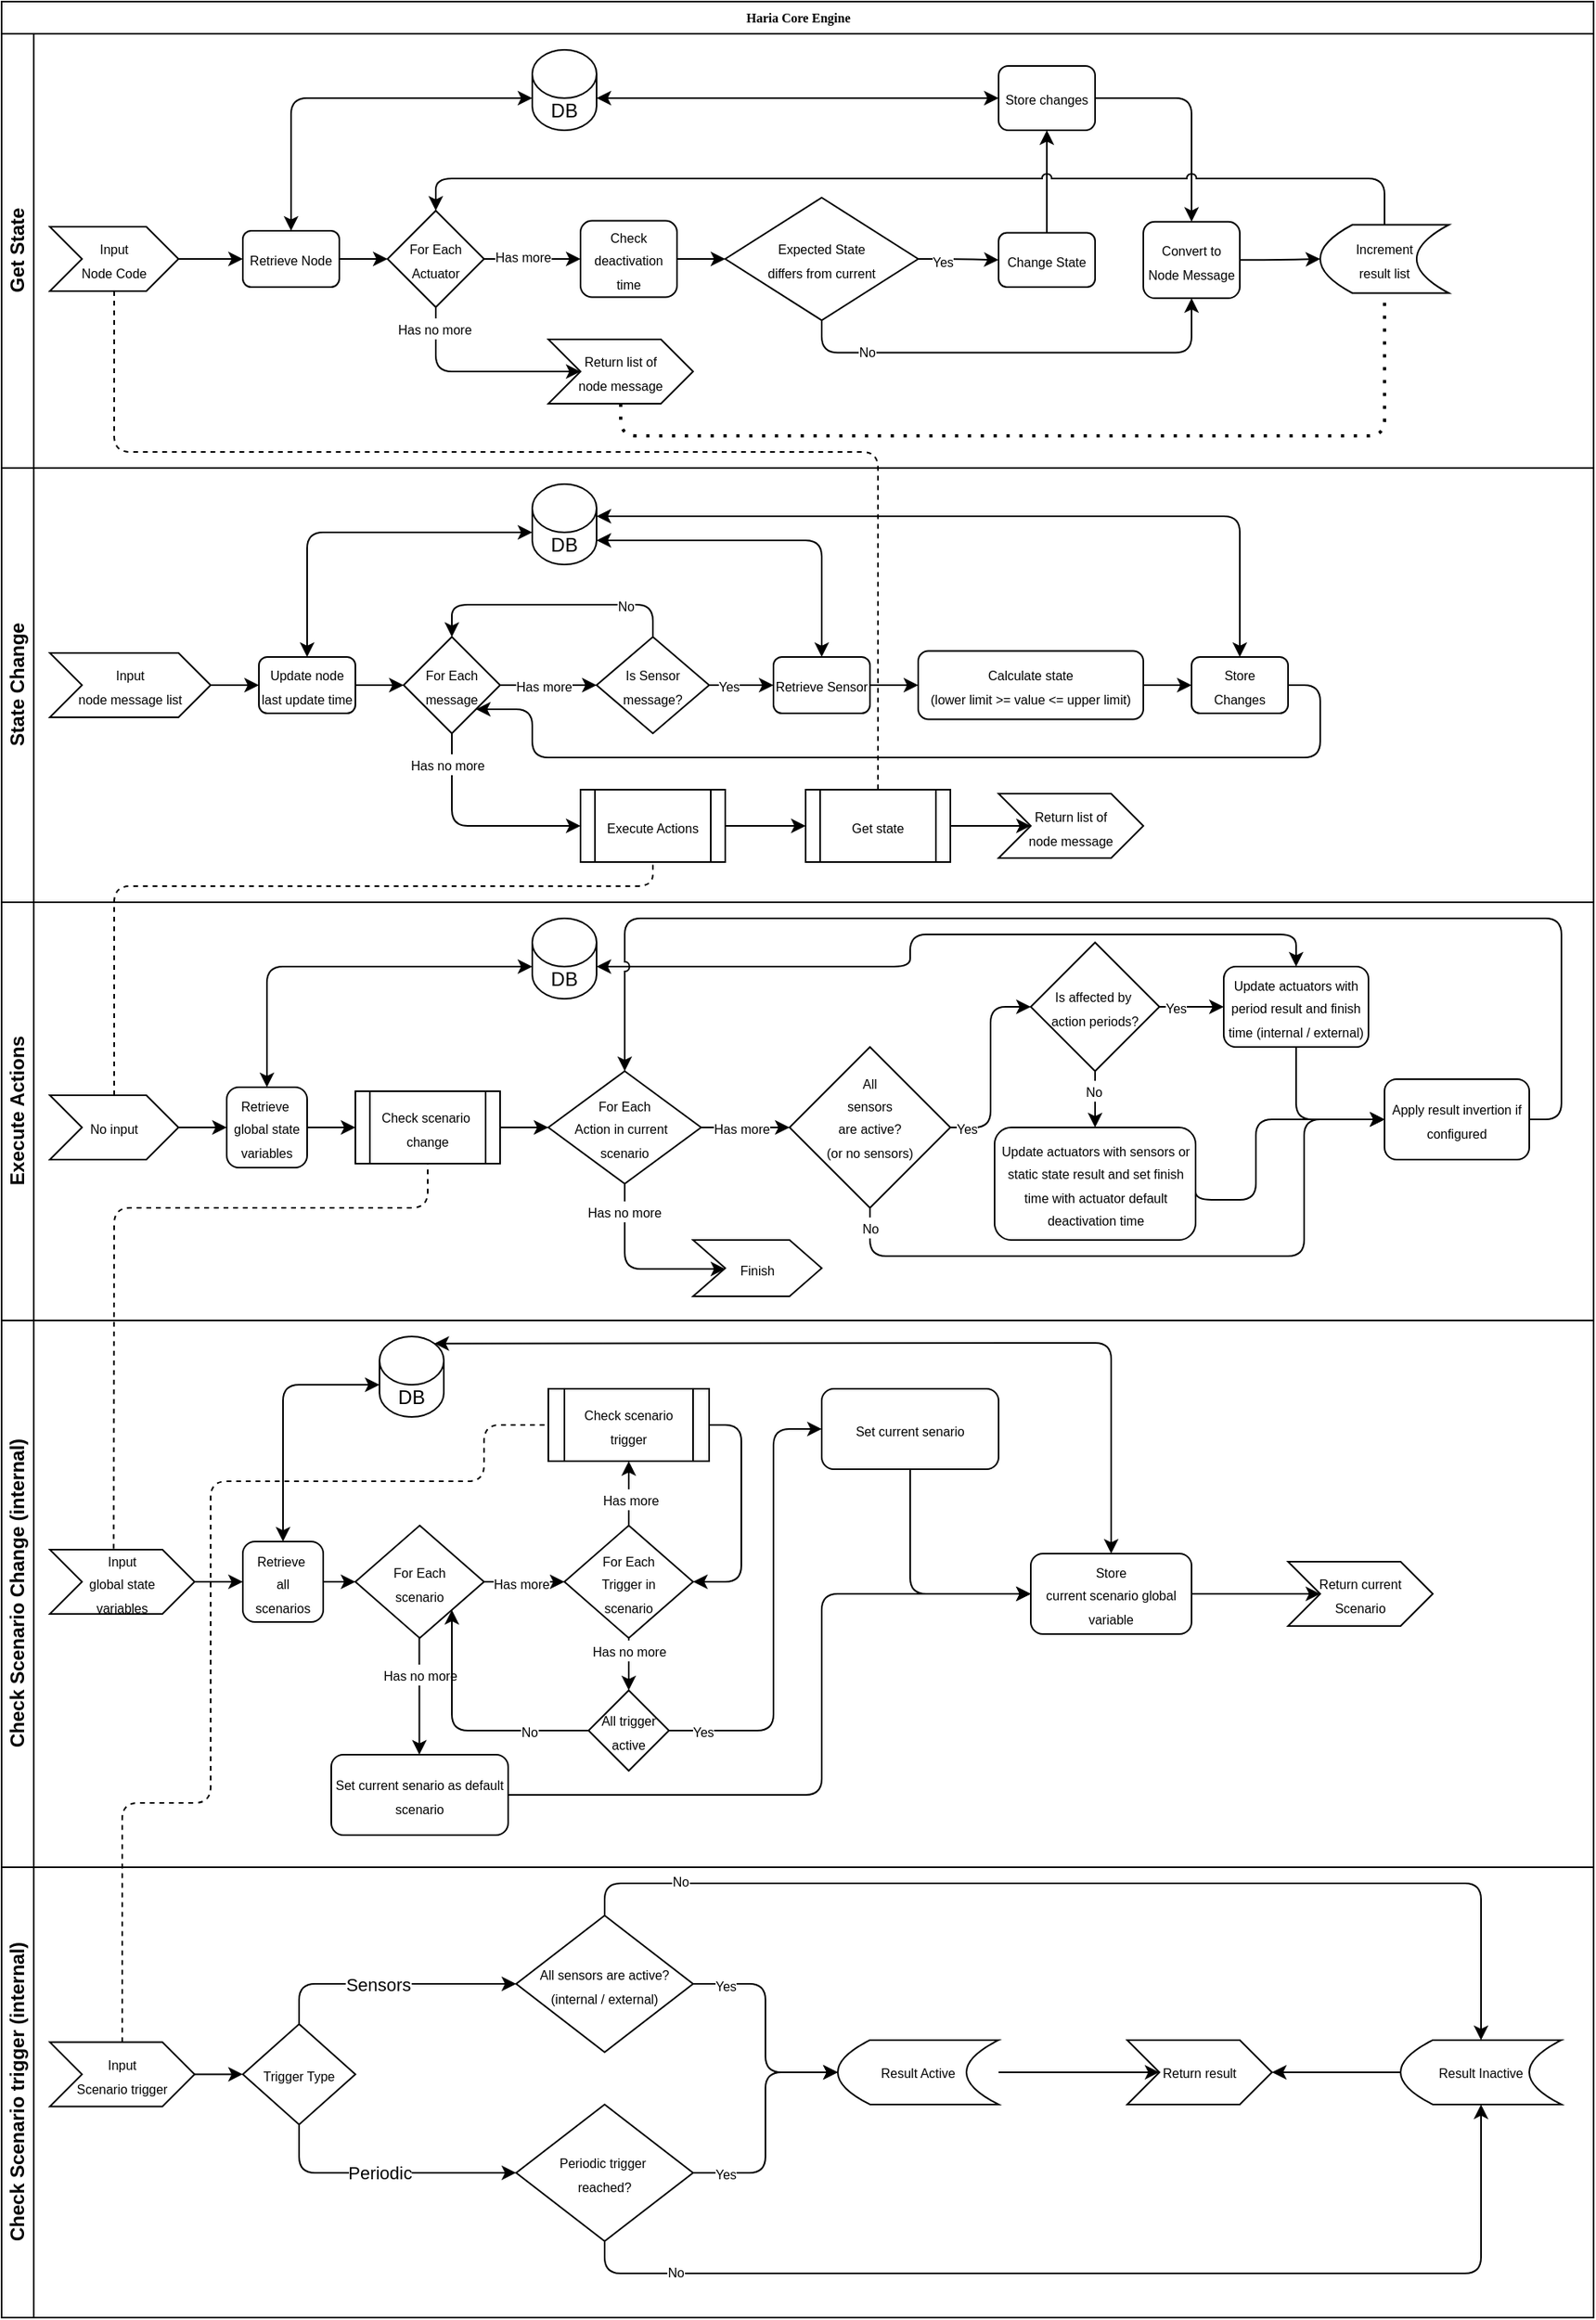 <mxfile version="14.4.3" type="device"><diagram name="Page-1" id="c7488fd3-1785-93aa-aadb-54a6760d102a"><mxGraphModel dx="865" dy="506" grid="1" gridSize="10" guides="1" tooltips="1" connect="1" arrows="1" fold="1" page="1" pageScale="1" pageWidth="1100" pageHeight="850" background="#ffffff" math="0" shadow="0"><root><mxCell id="0"/><mxCell id="1" parent="0"/><mxCell id="2b4e8129b02d487f-1" value="Haria Core Engine" style="swimlane;html=1;childLayout=stackLayout;horizontal=1;startSize=20;horizontalStack=0;rounded=0;shadow=0;labelBackgroundColor=none;strokeWidth=1;fontFamily=Verdana;fontSize=8;align=center;" parent="1" vertex="1"><mxGeometry x="270" y="50" width="990" height="1440" as="geometry"/></mxCell><mxCell id="2b4e8129b02d487f-2" value="Get State" style="swimlane;html=1;startSize=20;horizontal=0;" parent="2b4e8129b02d487f-1" vertex="1"><mxGeometry y="20" width="990" height="270" as="geometry"/></mxCell><mxCell id="6YMyMCE9HSsmPHXe93wx-9" style="edgeStyle=orthogonalEdgeStyle;rounded=1;orthogonalLoop=1;jettySize=auto;html=1;exitX=0.5;exitY=0;exitDx=0;exitDy=0;entryX=0;entryY=0;entryDx=0;entryDy=30;entryPerimeter=0;startArrow=classic;startFill=1;" parent="2b4e8129b02d487f-2" source="6YMyMCE9HSsmPHXe93wx-5" target="6YMyMCE9HSsmPHXe93wx-8" edge="1"><mxGeometry relative="1" as="geometry"><mxPoint x="360" y="30" as="targetPoint"/></mxGeometry></mxCell><mxCell id="6YMyMCE9HSsmPHXe93wx-11" style="edgeStyle=orthogonalEdgeStyle;rounded=1;orthogonalLoop=1;jettySize=auto;html=1;exitX=1;exitY=0.5;exitDx=0;exitDy=0;entryX=0;entryY=0.5;entryDx=0;entryDy=0;startArrow=none;startFill=0;strokeColor=#000000;" parent="2b4e8129b02d487f-2" source="6YMyMCE9HSsmPHXe93wx-5" target="6YMyMCE9HSsmPHXe93wx-12" edge="1"><mxGeometry relative="1" as="geometry"><mxPoint x="260" y="115" as="targetPoint"/></mxGeometry></mxCell><mxCell id="6YMyMCE9HSsmPHXe93wx-5" value="&lt;font style=&quot;font-size: 8px&quot;&gt;Retrieve Node&lt;/font&gt;" style="rounded=1;whiteSpace=wrap;html=1;" parent="2b4e8129b02d487f-2" vertex="1"><mxGeometry x="150" y="122.5" width="60" height="35" as="geometry"/></mxCell><mxCell id="6YMyMCE9HSsmPHXe93wx-8" value="DB" style="shape=cylinder3;whiteSpace=wrap;html=1;boundedLbl=1;backgroundOutline=1;size=15;" parent="2b4e8129b02d487f-2" vertex="1"><mxGeometry x="330" y="10" width="40" height="50" as="geometry"/></mxCell><mxCell id="6YMyMCE9HSsmPHXe93wx-16" style="edgeStyle=orthogonalEdgeStyle;rounded=1;orthogonalLoop=1;jettySize=auto;html=1;exitX=1;exitY=0.5;exitDx=0;exitDy=0;entryX=0;entryY=0.5;entryDx=0;entryDy=0;startArrow=none;startFill=0;strokeColor=#000000;" parent="2b4e8129b02d487f-2" source="6YMyMCE9HSsmPHXe93wx-12" target="6YMyMCE9HSsmPHXe93wx-28" edge="1"><mxGeometry relative="1" as="geometry"><mxPoint x="360" y="140" as="targetPoint"/></mxGeometry></mxCell><mxCell id="6YMyMCE9HSsmPHXe93wx-17" value="&lt;font style=&quot;font-size: 8px&quot;&gt;Has more&lt;/font&gt;" style="edgeLabel;html=1;align=center;verticalAlign=middle;resizable=0;points=[];" parent="6YMyMCE9HSsmPHXe93wx-16" vertex="1" connectable="0"><mxGeometry x="-0.211" y="2" relative="1" as="geometry"><mxPoint as="offset"/></mxGeometry></mxCell><mxCell id="6YMyMCE9HSsmPHXe93wx-66" style="edgeStyle=orthogonalEdgeStyle;rounded=1;jumpStyle=arc;orthogonalLoop=1;jettySize=auto;html=1;exitX=0.5;exitY=1;exitDx=0;exitDy=0;entryX=0;entryY=0.5;entryDx=0;entryDy=0;startArrow=none;startFill=0;strokeColor=#000000;" parent="2b4e8129b02d487f-2" source="6YMyMCE9HSsmPHXe93wx-12" target="6YMyMCE9HSsmPHXe93wx-65" edge="1"><mxGeometry relative="1" as="geometry"><Array as="points"><mxPoint x="270" y="210"/></Array></mxGeometry></mxCell><mxCell id="6YMyMCE9HSsmPHXe93wx-67" value="&lt;font style=&quot;font-size: 8px&quot;&gt;Has no more&lt;/font&gt;" style="edgeLabel;html=1;align=center;verticalAlign=middle;resizable=0;points=[];" parent="6YMyMCE9HSsmPHXe93wx-66" vertex="1" connectable="0"><mxGeometry x="-0.802" y="-1" relative="1" as="geometry"><mxPoint as="offset"/></mxGeometry></mxCell><mxCell id="6YMyMCE9HSsmPHXe93wx-12" value="&lt;font style=&quot;font-size: 8px&quot;&gt;For Each&lt;br&gt;Actuator&lt;/font&gt;" style="rhombus;whiteSpace=wrap;html=1;fillColor=#ffffff;gradientColor=none;" parent="2b4e8129b02d487f-2" vertex="1"><mxGeometry x="240" y="110" width="60" height="60" as="geometry"/></mxCell><mxCell id="6YMyMCE9HSsmPHXe93wx-14" style="edgeStyle=orthogonalEdgeStyle;rounded=1;orthogonalLoop=1;jettySize=auto;html=1;exitX=1;exitY=0.5;exitDx=0;exitDy=0;entryX=0;entryY=0.5;entryDx=0;entryDy=0;startArrow=none;startFill=0;strokeColor=#000000;" parent="2b4e8129b02d487f-2" source="6YMyMCE9HSsmPHXe93wx-13" target="6YMyMCE9HSsmPHXe93wx-5" edge="1"><mxGeometry relative="1" as="geometry"/></mxCell><mxCell id="6YMyMCE9HSsmPHXe93wx-13" value="&lt;font style=&quot;font-size: 8px&quot;&gt;Input&lt;br&gt;Node Code&lt;/font&gt;" style="shape=step;perimeter=stepPerimeter;whiteSpace=wrap;html=1;fixedSize=1;fillColor=#ffffff;gradientColor=none;" parent="2b4e8129b02d487f-2" vertex="1"><mxGeometry x="30" y="120" width="80" height="40" as="geometry"/></mxCell><mxCell id="6YMyMCE9HSsmPHXe93wx-30" style="edgeStyle=orthogonalEdgeStyle;rounded=1;orthogonalLoop=1;jettySize=auto;html=1;exitX=1;exitY=0.5;exitDx=0;exitDy=0;entryX=0;entryY=0.5;entryDx=0;entryDy=0;startArrow=none;startFill=0;strokeColor=#000000;" parent="2b4e8129b02d487f-2" source="6YMyMCE9HSsmPHXe93wx-20" target="6YMyMCE9HSsmPHXe93wx-32" edge="1"><mxGeometry relative="1" as="geometry"><mxPoint x="627.35" y="140.33" as="targetPoint"/></mxGeometry></mxCell><mxCell id="6YMyMCE9HSsmPHXe93wx-31" value="&lt;font style=&quot;font-size: 8px&quot;&gt;Yes&lt;/font&gt;" style="edgeLabel;html=1;align=center;verticalAlign=middle;resizable=0;points=[];" parent="6YMyMCE9HSsmPHXe93wx-30" vertex="1" connectable="0"><mxGeometry x="0.213" y="-1" relative="1" as="geometry"><mxPoint x="-14.7" y="-1.31" as="offset"/></mxGeometry></mxCell><mxCell id="6YMyMCE9HSsmPHXe93wx-59" style="edgeStyle=orthogonalEdgeStyle;rounded=1;orthogonalLoop=1;jettySize=auto;html=1;exitX=0.5;exitY=1;exitDx=0;exitDy=0;entryX=0.5;entryY=1;entryDx=0;entryDy=0;startArrow=none;startFill=0;strokeColor=#000000;" parent="2b4e8129b02d487f-2" source="6YMyMCE9HSsmPHXe93wx-20" target="6YMyMCE9HSsmPHXe93wx-53" edge="1"><mxGeometry relative="1" as="geometry"/></mxCell><mxCell id="6YMyMCE9HSsmPHXe93wx-60" value="&lt;font style=&quot;font-size: 8px&quot;&gt;No&lt;/font&gt;" style="edgeLabel;html=1;align=center;verticalAlign=middle;resizable=0;points=[];" parent="6YMyMCE9HSsmPHXe93wx-59" vertex="1" connectable="0"><mxGeometry x="-0.664" y="1" relative="1" as="geometry"><mxPoint as="offset"/></mxGeometry></mxCell><mxCell id="6YMyMCE9HSsmPHXe93wx-20" value="&lt;span style=&quot;font-size: 8px&quot;&gt;Expected State &lt;br&gt;differs from current&lt;/span&gt;" style="rhombus;whiteSpace=wrap;html=1;fillColor=#ffffff;gradientColor=none;" parent="2b4e8129b02d487f-2" vertex="1"><mxGeometry x="450" y="101.88" width="120" height="76.25" as="geometry"/></mxCell><mxCell id="6YMyMCE9HSsmPHXe93wx-19" style="edgeStyle=orthogonalEdgeStyle;rounded=1;orthogonalLoop=1;jettySize=auto;html=1;exitX=1;exitY=0.5;exitDx=0;exitDy=0;startArrow=none;startFill=0;strokeColor=#000000;entryX=0;entryY=0.5;entryDx=0;entryDy=0;" parent="2b4e8129b02d487f-2" source="6YMyMCE9HSsmPHXe93wx-28" target="6YMyMCE9HSsmPHXe93wx-20" edge="1"><mxGeometry relative="1" as="geometry"><mxPoint x="450" y="140.2" as="targetPoint"/><mxPoint x="410" y="140" as="sourcePoint"/></mxGeometry></mxCell><mxCell id="6YMyMCE9HSsmPHXe93wx-28" value="&lt;font style=&quot;font-size: 8px&quot;&gt;Check&lt;br&gt;deactivation time&lt;br&gt;&lt;/font&gt;" style="rounded=1;whiteSpace=wrap;html=1;fillColor=#ffffff;gradientColor=none;" parent="2b4e8129b02d487f-2" vertex="1"><mxGeometry x="360" y="116.25" width="60" height="47.5" as="geometry"/></mxCell><mxCell id="6YMyMCE9HSsmPHXe93wx-50" style="edgeStyle=orthogonalEdgeStyle;rounded=1;orthogonalLoop=1;jettySize=auto;html=1;exitX=0.5;exitY=0;exitDx=0;exitDy=0;entryX=0.5;entryY=1;entryDx=0;entryDy=0;startArrow=none;startFill=0;strokeColor=#000000;" parent="2b4e8129b02d487f-2" source="6YMyMCE9HSsmPHXe93wx-32" target="6YMyMCE9HSsmPHXe93wx-49" edge="1"><mxGeometry relative="1" as="geometry"/></mxCell><mxCell id="6YMyMCE9HSsmPHXe93wx-32" value="&lt;font style=&quot;font-size: 8px&quot;&gt;Change State&lt;br&gt;&lt;/font&gt;" style="rounded=1;whiteSpace=wrap;html=1;fillColor=#ffffff;gradientColor=none;" parent="2b4e8129b02d487f-2" vertex="1"><mxGeometry x="620" y="123.75" width="60" height="33.75" as="geometry"/></mxCell><mxCell id="6YMyMCE9HSsmPHXe93wx-51" style="edgeStyle=orthogonalEdgeStyle;rounded=1;orthogonalLoop=1;jettySize=auto;html=1;exitX=0;exitY=0.5;exitDx=0;exitDy=0;entryX=1;entryY=0;entryDx=0;entryDy=30;entryPerimeter=0;startArrow=classic;startFill=1;strokeColor=#000000;" parent="2b4e8129b02d487f-2" source="6YMyMCE9HSsmPHXe93wx-49" target="6YMyMCE9HSsmPHXe93wx-8" edge="1"><mxGeometry relative="1" as="geometry"/></mxCell><mxCell id="6YMyMCE9HSsmPHXe93wx-55" style="edgeStyle=orthogonalEdgeStyle;rounded=1;orthogonalLoop=1;jettySize=auto;html=1;exitX=1;exitY=0.5;exitDx=0;exitDy=0;entryX=0.5;entryY=0;entryDx=0;entryDy=0;startArrow=none;startFill=0;strokeColor=#000000;" parent="2b4e8129b02d487f-2" source="6YMyMCE9HSsmPHXe93wx-49" target="6YMyMCE9HSsmPHXe93wx-53" edge="1"><mxGeometry relative="1" as="geometry"/></mxCell><mxCell id="6YMyMCE9HSsmPHXe93wx-49" value="&lt;font style=&quot;font-size: 8px&quot;&gt;Store changes&lt;br&gt;&lt;/font&gt;" style="rounded=1;whiteSpace=wrap;html=1;fillColor=#ffffff;gradientColor=none;" parent="2b4e8129b02d487f-2" vertex="1"><mxGeometry x="620" y="20" width="60" height="40" as="geometry"/></mxCell><mxCell id="6YMyMCE9HSsmPHXe93wx-58" style="edgeStyle=orthogonalEdgeStyle;rounded=1;orthogonalLoop=1;jettySize=auto;html=1;exitX=1;exitY=0.5;exitDx=0;exitDy=0;entryX=0;entryY=0.5;entryDx=0;entryDy=0;startArrow=none;startFill=0;strokeColor=#000000;" parent="2b4e8129b02d487f-2" source="6YMyMCE9HSsmPHXe93wx-53" target="6YMyMCE9HSsmPHXe93wx-68" edge="1"><mxGeometry relative="1" as="geometry"><mxPoint x="810" y="140.01" as="targetPoint"/></mxGeometry></mxCell><mxCell id="6YMyMCE9HSsmPHXe93wx-53" value="&lt;font style=&quot;font-size: 8px&quot;&gt;Convert to&lt;br&gt;Node Message&lt;br&gt;&lt;/font&gt;" style="rounded=1;whiteSpace=wrap;html=1;fillColor=#ffffff;gradientColor=none;" parent="2b4e8129b02d487f-2" vertex="1"><mxGeometry x="710" y="116.88" width="60" height="47.5" as="geometry"/></mxCell><mxCell id="6YMyMCE9HSsmPHXe93wx-62" style="edgeStyle=orthogonalEdgeStyle;rounded=1;orthogonalLoop=1;jettySize=auto;html=1;exitX=0.5;exitY=0;exitDx=0;exitDy=0;entryX=0.5;entryY=0;entryDx=0;entryDy=0;startArrow=none;startFill=0;strokeColor=#000000;jumpStyle=arc;" parent="2b4e8129b02d487f-2" source="6YMyMCE9HSsmPHXe93wx-68" target="6YMyMCE9HSsmPHXe93wx-12" edge="1"><mxGeometry relative="1" as="geometry"><mxPoint x="845" y="115.01" as="sourcePoint"/><Array as="points"><mxPoint x="860" y="90"/><mxPoint x="270" y="90"/></Array></mxGeometry></mxCell><mxCell id="6YMyMCE9HSsmPHXe93wx-65" value="&lt;span style=&quot;font-size: 8px&quot;&gt;Return list of &lt;br&gt;node message&lt;/span&gt;" style="shape=step;perimeter=stepPerimeter;whiteSpace=wrap;html=1;fixedSize=1;fillColor=#ffffff;gradientColor=none;" parent="2b4e8129b02d487f-2" vertex="1"><mxGeometry x="340" y="190" width="90" height="40" as="geometry"/></mxCell><mxCell id="6YMyMCE9HSsmPHXe93wx-68" value="&lt;font style=&quot;font-size: 8px&quot;&gt;Increment&lt;br&gt;result list&lt;/font&gt;" style="shape=dataStorage;whiteSpace=wrap;html=1;fixedSize=1;fillColor=#ffffff;gradientColor=none;" parent="2b4e8129b02d487f-2" vertex="1"><mxGeometry x="820" y="118.75" width="80" height="42.5" as="geometry"/></mxCell><mxCell id="6YMyMCE9HSsmPHXe93wx-70" value="" style="endArrow=none;dashed=1;html=1;dashPattern=1 3;strokeWidth=2;entryX=0.5;entryY=1;entryDx=0;entryDy=0;exitX=0.5;exitY=1;exitDx=0;exitDy=0;" parent="2b4e8129b02d487f-2" source="6YMyMCE9HSsmPHXe93wx-65" target="6YMyMCE9HSsmPHXe93wx-68" edge="1"><mxGeometry width="50" height="50" relative="1" as="geometry"><mxPoint x="660" y="250" as="sourcePoint"/><mxPoint x="710" y="200" as="targetPoint"/><Array as="points"><mxPoint x="385" y="250"/><mxPoint x="860" y="250"/></Array></mxGeometry></mxCell><mxCell id="2b4e8129b02d487f-3" value="State Change" style="swimlane;html=1;startSize=20;horizontal=0;" parent="2b4e8129b02d487f-1" vertex="1"><mxGeometry y="290" width="990" height="270" as="geometry"/></mxCell><mxCell id="6YMyMCE9HSsmPHXe93wx-74" style="edgeStyle=orthogonalEdgeStyle;rounded=1;jumpStyle=arc;orthogonalLoop=1;jettySize=auto;html=1;exitX=1;exitY=0.5;exitDx=0;exitDy=0;startArrow=none;startFill=0;strokeColor=#000000;" parent="2b4e8129b02d487f-3" source="6YMyMCE9HSsmPHXe93wx-71" target="6YMyMCE9HSsmPHXe93wx-72" edge="1"><mxGeometry relative="1" as="geometry"/></mxCell><mxCell id="6YMyMCE9HSsmPHXe93wx-71" value="&lt;font style=&quot;font-size: 8px&quot;&gt;Input&lt;br&gt;node message list&lt;/font&gt;" style="shape=step;perimeter=stepPerimeter;whiteSpace=wrap;html=1;fixedSize=1;fillColor=#ffffff;gradientColor=none;" parent="2b4e8129b02d487f-3" vertex="1"><mxGeometry x="30" y="115" width="100" height="40" as="geometry"/></mxCell><mxCell id="6YMyMCE9HSsmPHXe93wx-75" style="edgeStyle=orthogonalEdgeStyle;rounded=1;jumpStyle=arc;orthogonalLoop=1;jettySize=auto;html=1;exitX=0.5;exitY=0;exitDx=0;exitDy=0;entryX=0;entryY=0;entryDx=0;entryDy=30;entryPerimeter=0;startArrow=classic;startFill=1;strokeColor=#000000;" parent="2b4e8129b02d487f-3" source="6YMyMCE9HSsmPHXe93wx-72" target="6YMyMCE9HSsmPHXe93wx-73" edge="1"><mxGeometry relative="1" as="geometry"/></mxCell><mxCell id="6YMyMCE9HSsmPHXe93wx-77" style="edgeStyle=orthogonalEdgeStyle;rounded=1;jumpStyle=arc;orthogonalLoop=1;jettySize=auto;html=1;exitX=1;exitY=0.5;exitDx=0;exitDy=0;entryX=0;entryY=0.5;entryDx=0;entryDy=0;startArrow=none;startFill=0;strokeColor=#000000;" parent="2b4e8129b02d487f-3" source="6YMyMCE9HSsmPHXe93wx-72" target="6YMyMCE9HSsmPHXe93wx-76" edge="1"><mxGeometry relative="1" as="geometry"/></mxCell><mxCell id="6YMyMCE9HSsmPHXe93wx-72" value="&lt;font style=&quot;font-size: 8px&quot;&gt;Update node&lt;br&gt;last update time&lt;br&gt;&lt;/font&gt;" style="rounded=1;whiteSpace=wrap;html=1;" parent="2b4e8129b02d487f-3" vertex="1"><mxGeometry x="160" y="117.5" width="60" height="35" as="geometry"/></mxCell><mxCell id="6YMyMCE9HSsmPHXe93wx-73" value="DB" style="shape=cylinder3;whiteSpace=wrap;html=1;boundedLbl=1;backgroundOutline=1;size=15;" parent="2b4e8129b02d487f-3" vertex="1"><mxGeometry x="330" y="10" width="40" height="50" as="geometry"/></mxCell><mxCell id="6YMyMCE9HSsmPHXe93wx-80" style="edgeStyle=orthogonalEdgeStyle;rounded=1;jumpStyle=arc;orthogonalLoop=1;jettySize=auto;html=1;exitX=1;exitY=0.5;exitDx=0;exitDy=0;entryX=0;entryY=0.5;entryDx=0;entryDy=0;startArrow=none;startFill=0;strokeColor=#000000;" parent="2b4e8129b02d487f-3" source="6YMyMCE9HSsmPHXe93wx-76" target="6YMyMCE9HSsmPHXe93wx-82" edge="1"><mxGeometry relative="1" as="geometry"><mxPoint x="370" y="135" as="targetPoint"/></mxGeometry></mxCell><mxCell id="6YMyMCE9HSsmPHXe93wx-81" value="&lt;font style=&quot;font-size: 8px&quot;&gt;Has more&lt;/font&gt;" style="edgeLabel;html=1;align=center;verticalAlign=middle;resizable=0;points=[];" parent="6YMyMCE9HSsmPHXe93wx-80" vertex="1" connectable="0"><mxGeometry x="-0.125" relative="1" as="geometry"><mxPoint as="offset"/></mxGeometry></mxCell><mxCell id="6YMyMCE9HSsmPHXe93wx-342" style="edgeStyle=orthogonalEdgeStyle;rounded=1;jumpStyle=arc;orthogonalLoop=1;jettySize=auto;html=1;exitX=0.5;exitY=1;exitDx=0;exitDy=0;entryX=0;entryY=0.5;entryDx=0;entryDy=0;startArrow=none;startFill=0;strokeColor=#000000;" parent="2b4e8129b02d487f-3" source="6YMyMCE9HSsmPHXe93wx-76" target="6YMyMCE9HSsmPHXe93wx-341" edge="1"><mxGeometry relative="1" as="geometry"/></mxCell><mxCell id="6YMyMCE9HSsmPHXe93wx-343" value="&lt;font style=&quot;font-size: 8px&quot;&gt;Has no more&lt;/font&gt;" style="edgeLabel;html=1;align=center;verticalAlign=middle;resizable=0;points=[];" parent="6YMyMCE9HSsmPHXe93wx-342" vertex="1" connectable="0"><mxGeometry x="-0.723" y="-3" relative="1" as="geometry"><mxPoint as="offset"/></mxGeometry></mxCell><mxCell id="6YMyMCE9HSsmPHXe93wx-76" value="&lt;font style=&quot;font-size: 8px&quot;&gt;For Each&lt;br&gt;message&lt;/font&gt;" style="rhombus;whiteSpace=wrap;html=1;fillColor=#ffffff;gradientColor=none;" parent="2b4e8129b02d487f-3" vertex="1"><mxGeometry x="250" y="105" width="60" height="60" as="geometry"/></mxCell><mxCell id="6YMyMCE9HSsmPHXe93wx-83" style="edgeStyle=orthogonalEdgeStyle;rounded=1;jumpStyle=arc;orthogonalLoop=1;jettySize=auto;html=1;exitX=0.5;exitY=0;exitDx=0;exitDy=0;entryX=0.5;entryY=0;entryDx=0;entryDy=0;startArrow=none;startFill=0;strokeColor=#000000;" parent="2b4e8129b02d487f-3" source="6YMyMCE9HSsmPHXe93wx-82" target="6YMyMCE9HSsmPHXe93wx-76" edge="1"><mxGeometry relative="1" as="geometry"/></mxCell><mxCell id="6YMyMCE9HSsmPHXe93wx-84" value="&lt;font style=&quot;font-size: 8px&quot;&gt;No&lt;/font&gt;" style="edgeLabel;html=1;align=center;verticalAlign=middle;resizable=0;points=[];" parent="6YMyMCE9HSsmPHXe93wx-83" vertex="1" connectable="0"><mxGeometry x="-0.549" relative="1" as="geometry"><mxPoint as="offset"/></mxGeometry></mxCell><mxCell id="6YMyMCE9HSsmPHXe93wx-82" value="&lt;span style=&quot;font-size: 8px&quot;&gt;Is Sensor message?&lt;/span&gt;" style="rhombus;whiteSpace=wrap;html=1;fillColor=#ffffff;gradientColor=none;" parent="2b4e8129b02d487f-3" vertex="1"><mxGeometry x="370" y="105" width="70" height="60" as="geometry"/></mxCell><mxCell id="6YMyMCE9HSsmPHXe93wx-88" style="edgeStyle=orthogonalEdgeStyle;rounded=1;jumpStyle=arc;orthogonalLoop=1;jettySize=auto;html=1;exitX=0.5;exitY=0;exitDx=0;exitDy=0;entryX=1;entryY=1;entryDx=0;entryDy=-15;entryPerimeter=0;startArrow=classic;startFill=1;strokeColor=#000000;" parent="2b4e8129b02d487f-3" source="6YMyMCE9HSsmPHXe93wx-87" target="6YMyMCE9HSsmPHXe93wx-73" edge="1"><mxGeometry relative="1" as="geometry"/></mxCell><mxCell id="6YMyMCE9HSsmPHXe93wx-90" style="edgeStyle=orthogonalEdgeStyle;rounded=1;jumpStyle=arc;orthogonalLoop=1;jettySize=auto;html=1;exitX=1;exitY=0.5;exitDx=0;exitDy=0;entryX=0;entryY=0.5;entryDx=0;entryDy=0;startArrow=none;startFill=0;strokeColor=#000000;" parent="2b4e8129b02d487f-3" source="6YMyMCE9HSsmPHXe93wx-87" target="6YMyMCE9HSsmPHXe93wx-89" edge="1"><mxGeometry relative="1" as="geometry"/></mxCell><mxCell id="6YMyMCE9HSsmPHXe93wx-87" value="&lt;font style=&quot;font-size: 8px&quot;&gt;Retrieve Sensor&lt;br&gt;&lt;/font&gt;" style="rounded=1;whiteSpace=wrap;html=1;" parent="2b4e8129b02d487f-3" vertex="1"><mxGeometry x="480" y="117.5" width="60" height="35" as="geometry"/></mxCell><mxCell id="6YMyMCE9HSsmPHXe93wx-85" style="edgeStyle=orthogonalEdgeStyle;rounded=1;jumpStyle=arc;orthogonalLoop=1;jettySize=auto;html=1;exitX=1;exitY=0.5;exitDx=0;exitDy=0;startArrow=none;startFill=0;strokeColor=#000000;entryX=0;entryY=0.5;entryDx=0;entryDy=0;" parent="2b4e8129b02d487f-3" source="6YMyMCE9HSsmPHXe93wx-82" target="6YMyMCE9HSsmPHXe93wx-87" edge="1"><mxGeometry relative="1" as="geometry"><mxPoint x="500" y="135.19" as="targetPoint"/></mxGeometry></mxCell><mxCell id="6YMyMCE9HSsmPHXe93wx-86" value="&lt;font style=&quot;font-size: 8px&quot;&gt;Yes&lt;/font&gt;" style="edgeLabel;html=1;align=center;verticalAlign=middle;resizable=0;points=[];" parent="6YMyMCE9HSsmPHXe93wx-85" vertex="1" connectable="0"><mxGeometry x="-0.655" relative="1" as="geometry"><mxPoint x="4.53" as="offset"/></mxGeometry></mxCell><mxCell id="6YMyMCE9HSsmPHXe93wx-111" style="edgeStyle=orthogonalEdgeStyle;rounded=1;jumpStyle=arc;orthogonalLoop=1;jettySize=auto;html=1;exitX=1;exitY=0.5;exitDx=0;exitDy=0;entryX=0;entryY=0.5;entryDx=0;entryDy=0;startArrow=none;startFill=0;strokeColor=#000000;" parent="2b4e8129b02d487f-3" source="6YMyMCE9HSsmPHXe93wx-89" target="6YMyMCE9HSsmPHXe93wx-110" edge="1"><mxGeometry relative="1" as="geometry"/></mxCell><mxCell id="6YMyMCE9HSsmPHXe93wx-89" value="&lt;font style=&quot;font-size: 8px&quot;&gt;Calculate state&lt;br&gt;(lower limit &amp;gt;= value &amp;lt;= upper limit)&lt;br&gt;&lt;/font&gt;" style="rounded=1;whiteSpace=wrap;html=1;" parent="2b4e8129b02d487f-3" vertex="1"><mxGeometry x="570" y="113.75" width="140" height="42.5" as="geometry"/></mxCell><mxCell id="6YMyMCE9HSsmPHXe93wx-112" style="edgeStyle=orthogonalEdgeStyle;rounded=1;jumpStyle=arc;orthogonalLoop=1;jettySize=auto;html=1;exitX=0.5;exitY=0;exitDx=0;exitDy=0;entryX=1;entryY=0;entryDx=0;entryDy=20;entryPerimeter=0;startArrow=classic;startFill=1;strokeColor=#000000;" parent="2b4e8129b02d487f-3" source="6YMyMCE9HSsmPHXe93wx-110" target="6YMyMCE9HSsmPHXe93wx-73" edge="1"><mxGeometry relative="1" as="geometry"/></mxCell><mxCell id="6YMyMCE9HSsmPHXe93wx-110" value="&lt;font style=&quot;font-size: 8px&quot;&gt;Store&lt;br&gt;Changes&lt;br&gt;&lt;/font&gt;" style="rounded=1;whiteSpace=wrap;html=1;" parent="2b4e8129b02d487f-3" vertex="1"><mxGeometry x="740" y="117.5" width="60" height="35" as="geometry"/></mxCell><mxCell id="6YMyMCE9HSsmPHXe93wx-114" style="edgeStyle=orthogonalEdgeStyle;rounded=1;jumpStyle=arc;orthogonalLoop=1;jettySize=auto;html=1;exitX=1;exitY=0.5;exitDx=0;exitDy=0;startArrow=none;startFill=0;strokeColor=#000000;entryX=1;entryY=1;entryDx=0;entryDy=0;" parent="2b4e8129b02d487f-3" source="6YMyMCE9HSsmPHXe93wx-110" target="6YMyMCE9HSsmPHXe93wx-76" edge="1"><mxGeometry relative="1" as="geometry"><mxPoint x="280" y="100" as="targetPoint"/><Array as="points"><mxPoint x="820" y="135"/><mxPoint x="820" y="180"/><mxPoint x="330" y="180"/><mxPoint x="330" y="150"/></Array></mxGeometry></mxCell><mxCell id="6YMyMCE9HSsmPHXe93wx-346" style="edgeStyle=orthogonalEdgeStyle;rounded=1;jumpStyle=arc;orthogonalLoop=1;jettySize=auto;html=1;exitX=1;exitY=0.5;exitDx=0;exitDy=0;entryX=0;entryY=0.5;entryDx=0;entryDy=0;startArrow=none;startFill=0;strokeColor=#000000;" parent="2b4e8129b02d487f-3" source="6YMyMCE9HSsmPHXe93wx-341" target="6YMyMCE9HSsmPHXe93wx-347" edge="1"><mxGeometry relative="1" as="geometry"/></mxCell><mxCell id="6YMyMCE9HSsmPHXe93wx-341" value="&lt;span style=&quot;font-size: 8px&quot;&gt;Execute Actions&lt;/span&gt;" style="shape=process;whiteSpace=wrap;html=1;backgroundOutline=1;fillColor=#ffffff;gradientColor=none;" parent="2b4e8129b02d487f-3" vertex="1"><mxGeometry x="360" y="200" width="90" height="45" as="geometry"/></mxCell><mxCell id="6YMyMCE9HSsmPHXe93wx-345" value="&lt;span style=&quot;font-size: 8px&quot;&gt;Return list of &lt;br&gt;node message&lt;/span&gt;" style="shape=step;perimeter=stepPerimeter;whiteSpace=wrap;html=1;fixedSize=1;fillColor=#ffffff;gradientColor=none;" parent="2b4e8129b02d487f-3" vertex="1"><mxGeometry x="620" y="202.5" width="90" height="40" as="geometry"/></mxCell><mxCell id="6YMyMCE9HSsmPHXe93wx-348" style="edgeStyle=orthogonalEdgeStyle;rounded=1;jumpStyle=arc;orthogonalLoop=1;jettySize=auto;html=1;exitX=1;exitY=0.5;exitDx=0;exitDy=0;entryX=0;entryY=0.5;entryDx=0;entryDy=0;startArrow=none;startFill=0;strokeColor=#000000;" parent="2b4e8129b02d487f-3" source="6YMyMCE9HSsmPHXe93wx-347" target="6YMyMCE9HSsmPHXe93wx-345" edge="1"><mxGeometry relative="1" as="geometry"/></mxCell><mxCell id="6YMyMCE9HSsmPHXe93wx-347" value="&lt;span style=&quot;font-size: 8px&quot;&gt;Get state&lt;/span&gt;" style="shape=process;whiteSpace=wrap;html=1;backgroundOutline=1;fillColor=#ffffff;gradientColor=none;" parent="2b4e8129b02d487f-3" vertex="1"><mxGeometry x="500" y="200" width="90" height="45" as="geometry"/></mxCell><mxCell id="6YMyMCE9HSsmPHXe93wx-214" value="" style="endArrow=none;dashed=1;html=1;strokeColor=#000000;entryX=0.5;entryY=1;entryDx=0;entryDy=0;exitX=0.441;exitY=-0.016;exitDx=0;exitDy=0;exitPerimeter=0;" parent="2b4e8129b02d487f-1" source="6YMyMCE9HSsmPHXe93wx-215" target="6YMyMCE9HSsmPHXe93wx-127" edge="1"><mxGeometry width="50" height="50" relative="1" as="geometry"><mxPoint x="350" y="920" as="sourcePoint"/><mxPoint x="400" y="870" as="targetPoint"/><Array as="points"><mxPoint x="70" y="750"/><mxPoint x="265" y="750"/></Array></mxGeometry></mxCell><mxCell id="2b4e8129b02d487f-4" value="Execute Actions" style="swimlane;html=1;startSize=20;horizontal=0;" parent="2b4e8129b02d487f-1" vertex="1"><mxGeometry y="560" width="990" height="260" as="geometry"/></mxCell><mxCell id="6YMyMCE9HSsmPHXe93wx-122" style="edgeStyle=orthogonalEdgeStyle;rounded=1;jumpStyle=arc;orthogonalLoop=1;jettySize=auto;html=1;exitX=1;exitY=0.5;exitDx=0;exitDy=0;entryX=0;entryY=0.5;entryDx=0;entryDy=0;startArrow=none;startFill=0;strokeColor=#000000;" parent="2b4e8129b02d487f-4" source="6YMyMCE9HSsmPHXe93wx-117" target="6YMyMCE9HSsmPHXe93wx-120" edge="1"><mxGeometry relative="1" as="geometry"/></mxCell><mxCell id="6YMyMCE9HSsmPHXe93wx-117" value="&lt;span style=&quot;font-size: 8px&quot;&gt;No input&lt;/span&gt;" style="shape=step;perimeter=stepPerimeter;whiteSpace=wrap;html=1;fixedSize=1;fillColor=#ffffff;gradientColor=none;" parent="2b4e8129b02d487f-4" vertex="1"><mxGeometry x="30" y="120" width="80" height="40" as="geometry"/></mxCell><mxCell id="6YMyMCE9HSsmPHXe93wx-118" value="DB" style="shape=cylinder3;whiteSpace=wrap;html=1;boundedLbl=1;backgroundOutline=1;size=15;" parent="2b4e8129b02d487f-4" vertex="1"><mxGeometry x="330" y="10" width="40" height="50" as="geometry"/></mxCell><mxCell id="6YMyMCE9HSsmPHXe93wx-121" style="edgeStyle=orthogonalEdgeStyle;rounded=1;jumpStyle=arc;orthogonalLoop=1;jettySize=auto;html=1;exitX=0.5;exitY=0;exitDx=0;exitDy=0;entryX=0;entryY=0;entryDx=0;entryDy=30;entryPerimeter=0;startArrow=classic;startFill=1;strokeColor=#000000;" parent="2b4e8129b02d487f-4" source="6YMyMCE9HSsmPHXe93wx-120" target="6YMyMCE9HSsmPHXe93wx-118" edge="1"><mxGeometry relative="1" as="geometry"/></mxCell><mxCell id="6YMyMCE9HSsmPHXe93wx-124" style="edgeStyle=orthogonalEdgeStyle;rounded=1;jumpStyle=arc;orthogonalLoop=1;jettySize=auto;html=1;exitX=1;exitY=0.5;exitDx=0;exitDy=0;startArrow=none;startFill=0;strokeColor=#000000;" parent="2b4e8129b02d487f-4" source="6YMyMCE9HSsmPHXe93wx-120" target="6YMyMCE9HSsmPHXe93wx-127" edge="1"><mxGeometry relative="1" as="geometry"><mxPoint x="240" y="140" as="targetPoint"/></mxGeometry></mxCell><mxCell id="6YMyMCE9HSsmPHXe93wx-120" value="&lt;font style=&quot;font-size: 8px&quot;&gt;Retrieve&amp;nbsp;&lt;br&gt;global state variables&lt;br&gt;&lt;/font&gt;" style="rounded=1;whiteSpace=wrap;html=1;" parent="2b4e8129b02d487f-4" vertex="1"><mxGeometry x="140" y="115" width="50" height="50" as="geometry"/></mxCell><mxCell id="6YMyMCE9HSsmPHXe93wx-129" style="edgeStyle=orthogonalEdgeStyle;rounded=1;jumpStyle=arc;orthogonalLoop=1;jettySize=auto;html=1;exitX=1;exitY=0.5;exitDx=0;exitDy=0;startArrow=none;startFill=0;strokeColor=#000000;" parent="2b4e8129b02d487f-4" source="6YMyMCE9HSsmPHXe93wx-127" target="6YMyMCE9HSsmPHXe93wx-130" edge="1"><mxGeometry relative="1" as="geometry"><mxPoint x="330" y="140" as="targetPoint"/></mxGeometry></mxCell><mxCell id="6YMyMCE9HSsmPHXe93wx-127" value="&lt;span style=&quot;font-size: 8px&quot;&gt;Check scenario&amp;nbsp;&lt;/span&gt;&lt;br style=&quot;font-size: 8px&quot;&gt;&lt;span style=&quot;font-size: 8px&quot;&gt;change&lt;/span&gt;" style="shape=process;whiteSpace=wrap;html=1;backgroundOutline=1;fillColor=#ffffff;gradientColor=none;" parent="2b4e8129b02d487f-4" vertex="1"><mxGeometry x="220" y="117.5" width="90" height="45" as="geometry"/></mxCell><mxCell id="6YMyMCE9HSsmPHXe93wx-339" style="edgeStyle=orthogonalEdgeStyle;rounded=1;jumpStyle=arc;orthogonalLoop=1;jettySize=auto;html=1;exitX=0.5;exitY=1;exitDx=0;exitDy=0;entryX=0;entryY=0.5;entryDx=0;entryDy=0;startArrow=none;startFill=0;strokeColor=#000000;" parent="2b4e8129b02d487f-4" source="6YMyMCE9HSsmPHXe93wx-130" target="6YMyMCE9HSsmPHXe93wx-316" edge="1"><mxGeometry relative="1" as="geometry"><Array as="points"><mxPoint x="388" y="228"/><mxPoint x="450" y="228"/></Array></mxGeometry></mxCell><mxCell id="6YMyMCE9HSsmPHXe93wx-340" value="&lt;font style=&quot;font-size: 8px&quot;&gt;Has no more&lt;/font&gt;" style="edgeLabel;html=1;align=center;verticalAlign=middle;resizable=0;points=[];" parent="6YMyMCE9HSsmPHXe93wx-339" vertex="1" connectable="0"><mxGeometry x="-0.708" y="-1" relative="1" as="geometry"><mxPoint as="offset"/></mxGeometry></mxCell><mxCell id="6YMyMCE9HSsmPHXe93wx-130" value="&lt;font style=&quot;font-size: 8px&quot;&gt;For Each&lt;br&gt;Action in current&amp;nbsp;&amp;nbsp;&lt;br&gt;scenario&lt;br&gt;&lt;/font&gt;" style="rhombus;whiteSpace=wrap;html=1;fillColor=#ffffff;gradientColor=none;" parent="2b4e8129b02d487f-4" vertex="1"><mxGeometry x="340" y="105" width="95" height="70" as="geometry"/></mxCell><mxCell id="6YMyMCE9HSsmPHXe93wx-322" style="edgeStyle=orthogonalEdgeStyle;rounded=1;jumpStyle=arc;orthogonalLoop=1;jettySize=auto;html=1;exitX=1;exitY=0.5;exitDx=0;exitDy=0;entryX=0;entryY=0.5;entryDx=0;entryDy=0;startArrow=none;startFill=0;strokeColor=#000000;" parent="2b4e8129b02d487f-4" source="6YMyMCE9HSsmPHXe93wx-312" target="6YMyMCE9HSsmPHXe93wx-321" edge="1"><mxGeometry relative="1" as="geometry"><Array as="points"><mxPoint x="730" y="65"/><mxPoint x="730" y="65"/></Array></mxGeometry></mxCell><mxCell id="6YMyMCE9HSsmPHXe93wx-323" value="&lt;font style=&quot;font-size: 8px&quot;&gt;Yes&lt;/font&gt;" style="edgeLabel;html=1;align=center;verticalAlign=middle;resizable=0;points=[];" parent="6YMyMCE9HSsmPHXe93wx-322" vertex="1" connectable="0"><mxGeometry x="-0.639" relative="1" as="geometry"><mxPoint x="2.78" as="offset"/></mxGeometry></mxCell><mxCell id="6YMyMCE9HSsmPHXe93wx-327" style="edgeStyle=orthogonalEdgeStyle;rounded=1;jumpStyle=arc;orthogonalLoop=1;jettySize=auto;html=1;exitX=0.5;exitY=1;exitDx=0;exitDy=0;entryX=0.5;entryY=0;entryDx=0;entryDy=0;startArrow=none;startFill=0;strokeColor=#000000;" parent="2b4e8129b02d487f-4" source="6YMyMCE9HSsmPHXe93wx-312" target="6YMyMCE9HSsmPHXe93wx-326" edge="1"><mxGeometry relative="1" as="geometry"/></mxCell><mxCell id="6YMyMCE9HSsmPHXe93wx-329" value="&lt;font style=&quot;font-size: 8px&quot;&gt;No&lt;/font&gt;" style="edgeLabel;html=1;align=center;verticalAlign=middle;resizable=0;points=[];" parent="6YMyMCE9HSsmPHXe93wx-327" vertex="1" connectable="0"><mxGeometry x="-0.319" y="-1" relative="1" as="geometry"><mxPoint as="offset"/></mxGeometry></mxCell><mxCell id="6YMyMCE9HSsmPHXe93wx-312" value="&lt;font style=&quot;font-size: 8px&quot;&gt;Is affected by&amp;nbsp;&lt;br&gt;action periods?&lt;br&gt;&lt;/font&gt;" style="rhombus;whiteSpace=wrap;html=1;fillColor=#ffffff;gradientColor=none;" parent="2b4e8129b02d487f-4" vertex="1"><mxGeometry x="640" y="25" width="80" height="80" as="geometry"/></mxCell><mxCell id="6YMyMCE9HSsmPHXe93wx-310" style="edgeStyle=orthogonalEdgeStyle;rounded=1;jumpStyle=arc;orthogonalLoop=1;jettySize=auto;html=1;exitX=1;exitY=0.5;exitDx=0;exitDy=0;startArrow=none;startFill=0;strokeColor=#000000;entryX=0;entryY=0.5;entryDx=0;entryDy=0;" parent="2b4e8129b02d487f-4" source="6YMyMCE9HSsmPHXe93wx-130" target="6YMyMCE9HSsmPHXe93wx-313" edge="1"><mxGeometry relative="1" as="geometry"><mxPoint x="490" y="140" as="targetPoint"/></mxGeometry></mxCell><mxCell id="6YMyMCE9HSsmPHXe93wx-311" value="&lt;font style=&quot;font-size: 8px&quot;&gt;Has more&lt;/font&gt;" style="edgeLabel;html=1;align=center;verticalAlign=middle;resizable=0;points=[];" parent="6YMyMCE9HSsmPHXe93wx-310" vertex="1" connectable="0"><mxGeometry x="-0.441" relative="1" as="geometry"><mxPoint x="9.65" as="offset"/></mxGeometry></mxCell><mxCell id="6YMyMCE9HSsmPHXe93wx-314" style="edgeStyle=orthogonalEdgeStyle;rounded=1;jumpStyle=arc;orthogonalLoop=1;jettySize=auto;html=1;exitX=1;exitY=0.5;exitDx=0;exitDy=0;entryX=0;entryY=0.5;entryDx=0;entryDy=0;startArrow=none;startFill=0;strokeColor=#000000;" parent="2b4e8129b02d487f-4" source="6YMyMCE9HSsmPHXe93wx-313" target="6YMyMCE9HSsmPHXe93wx-312" edge="1"><mxGeometry relative="1" as="geometry"/></mxCell><mxCell id="6YMyMCE9HSsmPHXe93wx-315" value="&lt;font style=&quot;font-size: 8px&quot;&gt;Yes&lt;/font&gt;" style="edgeLabel;html=1;align=center;verticalAlign=middle;resizable=0;points=[];" parent="6YMyMCE9HSsmPHXe93wx-314" vertex="1" connectable="0"><mxGeometry x="-0.705" y="1" relative="1" as="geometry"><mxPoint x="-8.29" y="1" as="offset"/></mxGeometry></mxCell><mxCell id="6YMyMCE9HSsmPHXe93wx-334" style="edgeStyle=orthogonalEdgeStyle;rounded=1;jumpStyle=arc;orthogonalLoop=1;jettySize=auto;html=1;exitX=0.5;exitY=1;exitDx=0;exitDy=0;entryX=0;entryY=0.5;entryDx=0;entryDy=0;startArrow=none;startFill=0;strokeColor=#000000;" parent="2b4e8129b02d487f-4" source="6YMyMCE9HSsmPHXe93wx-313" target="6YMyMCE9HSsmPHXe93wx-330" edge="1"><mxGeometry relative="1" as="geometry"><Array as="points"><mxPoint x="540" y="220"/><mxPoint x="810" y="220"/><mxPoint x="810" y="135"/></Array></mxGeometry></mxCell><mxCell id="6YMyMCE9HSsmPHXe93wx-336" value="&lt;font style=&quot;font-size: 8px&quot;&gt;No&lt;/font&gt;" style="edgeLabel;html=1;align=center;verticalAlign=middle;resizable=0;points=[];" parent="6YMyMCE9HSsmPHXe93wx-334" vertex="1" connectable="0"><mxGeometry x="-0.948" relative="1" as="geometry"><mxPoint as="offset"/></mxGeometry></mxCell><mxCell id="6YMyMCE9HSsmPHXe93wx-313" value="&lt;font style=&quot;font-size: 8px&quot;&gt;All &lt;br&gt;sensors &lt;br&gt;are active?&lt;br&gt;(or no sensors)&lt;br&gt;&lt;br&gt;&lt;/font&gt;" style="rhombus;whiteSpace=wrap;html=1;fillColor=#ffffff;gradientColor=none;" parent="2b4e8129b02d487f-4" vertex="1"><mxGeometry x="490" y="90" width="100" height="100" as="geometry"/></mxCell><mxCell id="6YMyMCE9HSsmPHXe93wx-316" value="&lt;font style=&quot;font-size: 8px&quot;&gt;Finish&lt;/font&gt;" style="shape=step;perimeter=stepPerimeter;whiteSpace=wrap;html=1;fixedSize=1;fillColor=#ffffff;gradientColor=none;" parent="2b4e8129b02d487f-4" vertex="1"><mxGeometry x="430" y="210" width="80" height="35" as="geometry"/></mxCell><mxCell id="6YMyMCE9HSsmPHXe93wx-324" style="edgeStyle=orthogonalEdgeStyle;rounded=1;jumpStyle=arc;orthogonalLoop=1;jettySize=auto;html=1;exitX=0.5;exitY=0;exitDx=0;exitDy=0;entryX=1;entryY=0;entryDx=0;entryDy=30;entryPerimeter=0;startArrow=classic;startFill=1;strokeColor=#000000;" parent="2b4e8129b02d487f-4" source="6YMyMCE9HSsmPHXe93wx-321" target="6YMyMCE9HSsmPHXe93wx-118" edge="1"><mxGeometry relative="1" as="geometry"/></mxCell><mxCell id="6YMyMCE9HSsmPHXe93wx-332" style="edgeStyle=orthogonalEdgeStyle;rounded=1;jumpStyle=arc;orthogonalLoop=1;jettySize=auto;html=1;exitX=0.5;exitY=1;exitDx=0;exitDy=0;entryX=0;entryY=0.5;entryDx=0;entryDy=0;startArrow=none;startFill=0;strokeColor=#000000;" parent="2b4e8129b02d487f-4" source="6YMyMCE9HSsmPHXe93wx-321" target="6YMyMCE9HSsmPHXe93wx-330" edge="1"><mxGeometry relative="1" as="geometry"/></mxCell><mxCell id="6YMyMCE9HSsmPHXe93wx-321" value="&lt;font style=&quot;font-size: 8px&quot;&gt;Update actuators with period result and finish time (internal / external)&lt;br&gt;&lt;/font&gt;" style="rounded=1;whiteSpace=wrap;html=1;" parent="2b4e8129b02d487f-4" vertex="1"><mxGeometry x="760" y="40" width="90" height="50" as="geometry"/></mxCell><mxCell id="6YMyMCE9HSsmPHXe93wx-333" style="edgeStyle=orthogonalEdgeStyle;rounded=1;jumpStyle=arc;orthogonalLoop=1;jettySize=auto;html=1;exitX=1;exitY=0.5;exitDx=0;exitDy=0;entryX=0;entryY=0.5;entryDx=0;entryDy=0;startArrow=none;startFill=0;strokeColor=#000000;" parent="2b4e8129b02d487f-4" source="6YMyMCE9HSsmPHXe93wx-326" target="6YMyMCE9HSsmPHXe93wx-330" edge="1"><mxGeometry relative="1" as="geometry"><Array as="points"><mxPoint x="780" y="185"/><mxPoint x="780" y="135"/></Array></mxGeometry></mxCell><mxCell id="6YMyMCE9HSsmPHXe93wx-326" value="&lt;font style=&quot;font-size: 8px&quot;&gt;Update actuators with sensors or static state result and set finish time with actuator default deactivation time&lt;br&gt;&lt;/font&gt;" style="rounded=1;whiteSpace=wrap;html=1;" parent="2b4e8129b02d487f-4" vertex="1"><mxGeometry x="617.5" y="140" width="125" height="70" as="geometry"/></mxCell><mxCell id="6YMyMCE9HSsmPHXe93wx-338" style="edgeStyle=orthogonalEdgeStyle;rounded=1;jumpStyle=arc;orthogonalLoop=1;jettySize=auto;html=1;exitX=1;exitY=0.5;exitDx=0;exitDy=0;startArrow=none;startFill=0;strokeColor=#000000;entryX=0.5;entryY=0;entryDx=0;entryDy=0;" parent="2b4e8129b02d487f-4" source="6YMyMCE9HSsmPHXe93wx-330" target="6YMyMCE9HSsmPHXe93wx-130" edge="1"><mxGeometry relative="1" as="geometry"><mxPoint x="870" y="20" as="targetPoint"/><Array as="points"><mxPoint x="970" y="135"/><mxPoint x="970" y="10"/><mxPoint x="388" y="10"/></Array></mxGeometry></mxCell><mxCell id="6YMyMCE9HSsmPHXe93wx-330" value="&lt;font style=&quot;font-size: 8px&quot;&gt;Apply result invertion if configured&lt;br&gt;&lt;/font&gt;" style="rounded=1;whiteSpace=wrap;html=1;" parent="2b4e8129b02d487f-4" vertex="1"><mxGeometry x="860" y="110" width="90" height="50" as="geometry"/></mxCell><mxCell id="6YMyMCE9HSsmPHXe93wx-202" value="Check Scenario Change (internal)" style="swimlane;html=1;startSize=20;horizontal=0;" parent="2b4e8129b02d487f-1" vertex="1"><mxGeometry y="820" width="990" height="340" as="geometry"/></mxCell><mxCell id="6YMyMCE9HSsmPHXe93wx-220" style="edgeStyle=orthogonalEdgeStyle;rounded=1;jumpStyle=arc;orthogonalLoop=1;jettySize=auto;html=1;exitX=1;exitY=0.5;exitDx=0;exitDy=0;entryX=0;entryY=0.5;entryDx=0;entryDy=0;startArrow=none;startFill=0;strokeColor=#000000;" parent="6YMyMCE9HSsmPHXe93wx-202" source="6YMyMCE9HSsmPHXe93wx-215" target="6YMyMCE9HSsmPHXe93wx-217" edge="1"><mxGeometry relative="1" as="geometry"/></mxCell><mxCell id="6YMyMCE9HSsmPHXe93wx-215" value="&lt;font style=&quot;font-size: 8px&quot;&gt;Input&lt;br&gt;global state&lt;br&gt;variables&lt;/font&gt;" style="shape=step;perimeter=stepPerimeter;whiteSpace=wrap;html=1;fixedSize=1;fillColor=#ffffff;gradientColor=none;" parent="6YMyMCE9HSsmPHXe93wx-202" vertex="1"><mxGeometry x="30" y="142.5" width="90" height="40" as="geometry"/></mxCell><mxCell id="6YMyMCE9HSsmPHXe93wx-216" value="DB" style="shape=cylinder3;whiteSpace=wrap;html=1;boundedLbl=1;backgroundOutline=1;size=15;" parent="6YMyMCE9HSsmPHXe93wx-202" vertex="1"><mxGeometry x="235" y="10" width="40" height="50" as="geometry"/></mxCell><mxCell id="6YMyMCE9HSsmPHXe93wx-219" style="edgeStyle=orthogonalEdgeStyle;rounded=1;jumpStyle=arc;orthogonalLoop=1;jettySize=auto;html=1;exitX=0.5;exitY=0;exitDx=0;exitDy=0;entryX=0;entryY=0;entryDx=0;entryDy=30;entryPerimeter=0;startArrow=classic;startFill=1;strokeColor=#000000;" parent="6YMyMCE9HSsmPHXe93wx-202" source="6YMyMCE9HSsmPHXe93wx-217" target="6YMyMCE9HSsmPHXe93wx-216" edge="1"><mxGeometry relative="1" as="geometry"/></mxCell><mxCell id="6YMyMCE9HSsmPHXe93wx-222" style="edgeStyle=orthogonalEdgeStyle;rounded=1;jumpStyle=arc;orthogonalLoop=1;jettySize=auto;html=1;exitX=1;exitY=0.5;exitDx=0;exitDy=0;entryX=0;entryY=0.5;entryDx=0;entryDy=0;startArrow=none;startFill=0;strokeColor=#000000;" parent="6YMyMCE9HSsmPHXe93wx-202" source="6YMyMCE9HSsmPHXe93wx-217" target="6YMyMCE9HSsmPHXe93wx-221" edge="1"><mxGeometry relative="1" as="geometry"/></mxCell><mxCell id="6YMyMCE9HSsmPHXe93wx-217" value="&lt;font style=&quot;font-size: 8px&quot;&gt;Retrieve&amp;nbsp;&lt;br&gt;all&lt;br&gt;scenarios&lt;br&gt;&lt;/font&gt;" style="rounded=1;whiteSpace=wrap;html=1;" parent="6YMyMCE9HSsmPHXe93wx-202" vertex="1"><mxGeometry x="150" y="137.5" width="50" height="50" as="geometry"/></mxCell><mxCell id="6YMyMCE9HSsmPHXe93wx-225" style="edgeStyle=orthogonalEdgeStyle;rounded=1;jumpStyle=arc;orthogonalLoop=1;jettySize=auto;html=1;exitX=1;exitY=0.5;exitDx=0;exitDy=0;entryX=0;entryY=0.5;entryDx=0;entryDy=0;startArrow=none;startFill=0;strokeColor=#000000;" parent="6YMyMCE9HSsmPHXe93wx-202" source="6YMyMCE9HSsmPHXe93wx-221" target="6YMyMCE9HSsmPHXe93wx-224" edge="1"><mxGeometry relative="1" as="geometry"><Array as="points"><mxPoint x="300" y="162.5"/><mxPoint x="300" y="162.5"/></Array></mxGeometry></mxCell><mxCell id="6YMyMCE9HSsmPHXe93wx-226" value="&lt;font style=&quot;font-size: 8px&quot;&gt;Has more&lt;/font&gt;" style="edgeLabel;html=1;align=center;verticalAlign=middle;resizable=0;points=[];" parent="6YMyMCE9HSsmPHXe93wx-225" vertex="1" connectable="0"><mxGeometry x="-0.664" relative="1" as="geometry"><mxPoint x="14.13" y="-0.01" as="offset"/></mxGeometry></mxCell><mxCell id="6YMyMCE9HSsmPHXe93wx-221" value="&lt;font style=&quot;font-size: 8px&quot;&gt;For Each&lt;br&gt;scenario&lt;br&gt;&lt;/font&gt;" style="rhombus;whiteSpace=wrap;html=1;fillColor=#ffffff;gradientColor=none;" parent="6YMyMCE9HSsmPHXe93wx-202" vertex="1"><mxGeometry x="220" y="127.5" width="80" height="70" as="geometry"/></mxCell><mxCell id="6YMyMCE9HSsmPHXe93wx-279" style="edgeStyle=orthogonalEdgeStyle;rounded=1;jumpStyle=arc;orthogonalLoop=1;jettySize=auto;html=1;exitX=0.5;exitY=0;exitDx=0;exitDy=0;entryX=0.5;entryY=1;entryDx=0;entryDy=0;startArrow=none;startFill=0;strokeColor=#000000;" parent="6YMyMCE9HSsmPHXe93wx-202" source="6YMyMCE9HSsmPHXe93wx-224" target="6YMyMCE9HSsmPHXe93wx-239" edge="1"><mxGeometry relative="1" as="geometry"/></mxCell><mxCell id="6YMyMCE9HSsmPHXe93wx-281" value="&lt;font style=&quot;font-size: 8px&quot;&gt;Has more&lt;/font&gt;" style="edgeLabel;html=1;align=center;verticalAlign=middle;resizable=0;points=[];" parent="6YMyMCE9HSsmPHXe93wx-279" vertex="1" connectable="0"><mxGeometry x="-0.157" y="-1" relative="1" as="geometry"><mxPoint as="offset"/></mxGeometry></mxCell><mxCell id="6YMyMCE9HSsmPHXe93wx-224" value="&lt;font style=&quot;font-size: 8px&quot;&gt;For Each&lt;br&gt;Trigger in &lt;br&gt;scenario&lt;br&gt;&lt;/font&gt;" style="rhombus;whiteSpace=wrap;html=1;fillColor=#ffffff;gradientColor=none;" parent="6YMyMCE9HSsmPHXe93wx-202" vertex="1"><mxGeometry x="350" y="127.5" width="80" height="70" as="geometry"/></mxCell><mxCell id="6YMyMCE9HSsmPHXe93wx-285" style="edgeStyle=orthogonalEdgeStyle;rounded=1;jumpStyle=arc;orthogonalLoop=1;jettySize=auto;html=1;exitX=1;exitY=0.5;exitDx=0;exitDy=0;entryX=1;entryY=0.5;entryDx=0;entryDy=0;startArrow=none;startFill=0;strokeColor=#000000;" parent="6YMyMCE9HSsmPHXe93wx-202" source="6YMyMCE9HSsmPHXe93wx-239" target="6YMyMCE9HSsmPHXe93wx-224" edge="1"><mxGeometry relative="1" as="geometry"><mxPoint x="470" y="65" as="targetPoint"/></mxGeometry></mxCell><mxCell id="6YMyMCE9HSsmPHXe93wx-239" value="&lt;font style=&quot;font-size: 8px&quot;&gt;Check scenario&lt;br&gt;trigger&lt;/font&gt;" style="shape=process;whiteSpace=wrap;html=1;backgroundOutline=1;fillColor=#ffffff;gradientColor=none;" parent="6YMyMCE9HSsmPHXe93wx-202" vertex="1"><mxGeometry x="340" y="42.5" width="100" height="45" as="geometry"/></mxCell><mxCell id="6YMyMCE9HSsmPHXe93wx-276" value="&lt;span style=&quot;font-size: 8px&quot;&gt;Return current&lt;br&gt;Scenario&lt;br&gt;&lt;/span&gt;" style="shape=step;perimeter=stepPerimeter;whiteSpace=wrap;html=1;fixedSize=1;fillColor=#ffffff;gradientColor=none;" parent="6YMyMCE9HSsmPHXe93wx-202" vertex="1"><mxGeometry x="800" y="150" width="90" height="40" as="geometry"/></mxCell><mxCell id="6YMyMCE9HSsmPHXe93wx-292" style="edgeStyle=orthogonalEdgeStyle;rounded=1;jumpStyle=arc;orthogonalLoop=1;jettySize=auto;html=1;exitX=0.5;exitY=0;exitDx=0;exitDy=0;startArrow=classic;startFill=1;strokeColor=#000000;entryX=0.855;entryY=0;entryDx=0;entryDy=4.35;entryPerimeter=0;" parent="6YMyMCE9HSsmPHXe93wx-202" source="6YMyMCE9HSsmPHXe93wx-289" target="6YMyMCE9HSsmPHXe93wx-216" edge="1"><mxGeometry relative="1" as="geometry"><mxPoint x="330" y="30" as="targetPoint"/><Array as="points"><mxPoint x="640" y="14"/><mxPoint x="269" y="14"/></Array></mxGeometry></mxCell><mxCell id="6YMyMCE9HSsmPHXe93wx-302" style="edgeStyle=orthogonalEdgeStyle;rounded=1;jumpStyle=arc;orthogonalLoop=1;jettySize=auto;html=1;exitX=1;exitY=0.5;exitDx=0;exitDy=0;entryX=0;entryY=0.5;entryDx=0;entryDy=0;startArrow=none;startFill=0;strokeColor=#000000;" parent="6YMyMCE9HSsmPHXe93wx-202" source="6YMyMCE9HSsmPHXe93wx-289" target="6YMyMCE9HSsmPHXe93wx-276" edge="1"><mxGeometry relative="1" as="geometry"><Array as="points"><mxPoint x="790" y="170"/><mxPoint x="790" y="170"/></Array></mxGeometry></mxCell><mxCell id="6YMyMCE9HSsmPHXe93wx-289" value="&lt;font style=&quot;font-size: 8px&quot;&gt;Store&lt;br&gt;current scenario global variable&lt;br&gt;&lt;/font&gt;" style="rounded=1;whiteSpace=wrap;html=1;" parent="6YMyMCE9HSsmPHXe93wx-202" vertex="1"><mxGeometry x="640" y="145" width="100" height="50" as="geometry"/></mxCell><mxCell id="6YMyMCE9HSsmPHXe93wx-300" style="edgeStyle=orthogonalEdgeStyle;rounded=1;jumpStyle=arc;orthogonalLoop=1;jettySize=auto;html=1;exitX=1;exitY=0.5;exitDx=0;exitDy=0;entryX=0;entryY=0.5;entryDx=0;entryDy=0;startArrow=none;startFill=0;strokeColor=#000000;" parent="6YMyMCE9HSsmPHXe93wx-202" source="6YMyMCE9HSsmPHXe93wx-297" target="6YMyMCE9HSsmPHXe93wx-289" edge="1"><mxGeometry relative="1" as="geometry"><Array as="points"><mxPoint x="510" y="295"/><mxPoint x="510" y="170"/></Array></mxGeometry></mxCell><mxCell id="6YMyMCE9HSsmPHXe93wx-297" value="&lt;font style=&quot;font-size: 8px&quot;&gt;Set current senario as default scenario&lt;br&gt;&lt;/font&gt;" style="rounded=1;whiteSpace=wrap;html=1;" parent="6YMyMCE9HSsmPHXe93wx-202" vertex="1"><mxGeometry x="205" y="270" width="110" height="50" as="geometry"/></mxCell><mxCell id="6YMyMCE9HSsmPHXe93wx-298" style="edgeStyle=orthogonalEdgeStyle;rounded=1;jumpStyle=arc;orthogonalLoop=1;jettySize=auto;html=1;exitX=0.5;exitY=1;exitDx=0;exitDy=0;startArrow=none;startFill=0;strokeColor=#000000;entryX=0.5;entryY=0;entryDx=0;entryDy=0;" parent="6YMyMCE9HSsmPHXe93wx-202" source="6YMyMCE9HSsmPHXe93wx-224" target="6YMyMCE9HSsmPHXe93wx-305" edge="1"><mxGeometry relative="1" as="geometry"><mxPoint x="440" y="270" as="targetPoint"/><mxPoint x="390" y="197.5" as="sourcePoint"/><Array as="points"><mxPoint x="390" y="220"/><mxPoint x="390" y="220"/></Array></mxGeometry></mxCell><mxCell id="6YMyMCE9HSsmPHXe93wx-299" value="&lt;font style=&quot;font-size: 8px&quot;&gt;Has no more&lt;/font&gt;" style="edgeLabel;html=1;align=center;verticalAlign=middle;resizable=0;points=[];" parent="6YMyMCE9HSsmPHXe93wx-298" vertex="1" connectable="0"><mxGeometry x="-0.526" relative="1" as="geometry"><mxPoint x="-7.105e-15" y="-0.02" as="offset"/></mxGeometry></mxCell><mxCell id="6YMyMCE9HSsmPHXe93wx-277" style="edgeStyle=orthogonalEdgeStyle;rounded=1;jumpStyle=arc;orthogonalLoop=1;jettySize=auto;html=1;exitX=0.5;exitY=1;exitDx=0;exitDy=0;entryX=0.5;entryY=0;entryDx=0;entryDy=0;startArrow=none;startFill=0;strokeColor=#000000;" parent="6YMyMCE9HSsmPHXe93wx-202" edge="1"><mxGeometry relative="1" as="geometry"><mxPoint x="259.76" y="197.5" as="sourcePoint"/><mxPoint x="259.76" y="270" as="targetPoint"/><Array as="points"><mxPoint x="259.76" y="260"/><mxPoint x="259.76" y="260"/></Array></mxGeometry></mxCell><mxCell id="6YMyMCE9HSsmPHXe93wx-301" value="&lt;font style=&quot;font-size: 8px&quot;&gt;Has no more&lt;/font&gt;" style="edgeLabel;html=1;align=center;verticalAlign=middle;resizable=0;points=[];" parent="6YMyMCE9HSsmPHXe93wx-277" vertex="1" connectable="0"><mxGeometry x="-0.381" relative="1" as="geometry"><mxPoint as="offset"/></mxGeometry></mxCell><mxCell id="6YMyMCE9HSsmPHXe93wx-303" value="&lt;font style=&quot;font-size: 8px&quot;&gt;Set current senario&lt;br&gt;&lt;/font&gt;" style="rounded=1;whiteSpace=wrap;html=1;" parent="6YMyMCE9HSsmPHXe93wx-202" vertex="1"><mxGeometry x="510" y="42.5" width="110" height="50" as="geometry"/></mxCell><mxCell id="6YMyMCE9HSsmPHXe93wx-306" style="edgeStyle=orthogonalEdgeStyle;rounded=1;jumpStyle=arc;orthogonalLoop=1;jettySize=auto;html=1;exitX=0;exitY=0.5;exitDx=0;exitDy=0;entryX=1;entryY=1;entryDx=0;entryDy=0;startArrow=none;startFill=0;strokeColor=#000000;" parent="6YMyMCE9HSsmPHXe93wx-202" source="6YMyMCE9HSsmPHXe93wx-305" target="6YMyMCE9HSsmPHXe93wx-221" edge="1"><mxGeometry relative="1" as="geometry"/></mxCell><mxCell id="6YMyMCE9HSsmPHXe93wx-307" value="&lt;font style=&quot;font-size: 8px&quot;&gt;No&lt;/font&gt;" style="edgeLabel;html=1;align=center;verticalAlign=middle;resizable=0;points=[];" parent="6YMyMCE9HSsmPHXe93wx-306" vertex="1" connectable="0"><mxGeometry x="-0.538" y="-1" relative="1" as="geometry"><mxPoint y="1" as="offset"/></mxGeometry></mxCell><mxCell id="6YMyMCE9HSsmPHXe93wx-308" style="edgeStyle=orthogonalEdgeStyle;rounded=1;jumpStyle=arc;orthogonalLoop=1;jettySize=auto;html=1;exitX=1;exitY=0.5;exitDx=0;exitDy=0;entryX=0;entryY=0.5;entryDx=0;entryDy=0;startArrow=none;startFill=0;strokeColor=#000000;" parent="6YMyMCE9HSsmPHXe93wx-202" source="6YMyMCE9HSsmPHXe93wx-305" target="6YMyMCE9HSsmPHXe93wx-303" edge="1"><mxGeometry relative="1" as="geometry"><Array as="points"><mxPoint x="480" y="255"/><mxPoint x="480" y="68"/></Array></mxGeometry></mxCell><mxCell id="6YMyMCE9HSsmPHXe93wx-309" value="&lt;font style=&quot;font-size: 8px&quot;&gt;Yes&lt;/font&gt;" style="edgeLabel;html=1;align=center;verticalAlign=middle;resizable=0;points=[];" parent="6YMyMCE9HSsmPHXe93wx-308" vertex="1" connectable="0"><mxGeometry x="-0.852" relative="1" as="geometry"><mxPoint as="offset"/></mxGeometry></mxCell><mxCell id="6YMyMCE9HSsmPHXe93wx-305" value="&lt;font style=&quot;font-size: 8px&quot;&gt;All trigger active&lt;br&gt;&lt;/font&gt;" style="rhombus;whiteSpace=wrap;html=1;fillColor=#ffffff;gradientColor=none;" parent="6YMyMCE9HSsmPHXe93wx-202" vertex="1"><mxGeometry x="365" y="230" width="50" height="50" as="geometry"/></mxCell><mxCell id="6YMyMCE9HSsmPHXe93wx-304" style="edgeStyle=orthogonalEdgeStyle;rounded=1;jumpStyle=arc;orthogonalLoop=1;jettySize=auto;html=1;exitX=0.5;exitY=1;exitDx=0;exitDy=0;startArrow=none;startFill=0;strokeColor=#000000;entryX=0;entryY=0.5;entryDx=0;entryDy=0;" parent="6YMyMCE9HSsmPHXe93wx-202" source="6YMyMCE9HSsmPHXe93wx-303" target="6YMyMCE9HSsmPHXe93wx-289" edge="1"><mxGeometry relative="1" as="geometry"><mxPoint x="640" y="120" as="targetPoint"/><Array as="points"><mxPoint x="565" y="170"/></Array></mxGeometry></mxCell><mxCell id="6YMyMCE9HSsmPHXe93wx-227" value="Check Scenario trigger (internal)" style="swimlane;html=1;startSize=20;horizontal=0;" parent="2b4e8129b02d487f-1" vertex="1"><mxGeometry y="1160" width="990" height="280" as="geometry"/></mxCell><mxCell id="6YMyMCE9HSsmPHXe93wx-228" style="edgeStyle=orthogonalEdgeStyle;rounded=1;jumpStyle=arc;orthogonalLoop=1;jettySize=auto;html=1;exitX=1;exitY=0.5;exitDx=0;exitDy=0;entryX=0;entryY=0.5;entryDx=0;entryDy=0;startArrow=none;startFill=0;strokeColor=#000000;" parent="6YMyMCE9HSsmPHXe93wx-227" source="6YMyMCE9HSsmPHXe93wx-229" target="6YMyMCE9HSsmPHXe93wx-263" edge="1"><mxGeometry relative="1" as="geometry"><mxPoint x="170" y="128.74" as="targetPoint"/></mxGeometry></mxCell><mxCell id="6YMyMCE9HSsmPHXe93wx-229" value="&lt;font style=&quot;font-size: 8px&quot;&gt;Input&lt;br&gt;Scenario trigger&lt;br&gt;&lt;/font&gt;" style="shape=step;perimeter=stepPerimeter;whiteSpace=wrap;html=1;fixedSize=1;fillColor=#ffffff;gradientColor=none;" parent="6YMyMCE9HSsmPHXe93wx-227" vertex="1"><mxGeometry x="30" y="108.74" width="90" height="40" as="geometry"/></mxCell><mxCell id="6YMyMCE9HSsmPHXe93wx-234" style="edgeStyle=orthogonalEdgeStyle;rounded=1;jumpStyle=arc;orthogonalLoop=1;jettySize=auto;html=1;startArrow=none;startFill=0;strokeColor=#000000;exitX=1;exitY=0.5;exitDx=0;exitDy=0;" parent="6YMyMCE9HSsmPHXe93wx-227" source="6YMyMCE9HSsmPHXe93wx-247" target="6YMyMCE9HSsmPHXe93wx-250" edge="1"><mxGeometry relative="1" as="geometry"><Array as="points"/><mxPoint x="425" y="107.49" as="sourcePoint"/><mxPoint x="480" y="107.49" as="targetPoint"/></mxGeometry></mxCell><mxCell id="6YMyMCE9HSsmPHXe93wx-235" value="&lt;font style=&quot;font-size: 8px&quot;&gt;Yes&lt;/font&gt;" style="edgeLabel;html=1;align=center;verticalAlign=middle;resizable=0;points=[];" parent="6YMyMCE9HSsmPHXe93wx-234" vertex="1" connectable="0"><mxGeometry x="-0.664" relative="1" as="geometry"><mxPoint x="-4.83" y="-0.01" as="offset"/></mxGeometry></mxCell><mxCell id="6YMyMCE9HSsmPHXe93wx-273" style="edgeStyle=orthogonalEdgeStyle;rounded=1;jumpStyle=arc;orthogonalLoop=1;jettySize=auto;html=1;exitX=0.5;exitY=0;exitDx=0;exitDy=0;entryX=0.5;entryY=0;entryDx=0;entryDy=0;startArrow=none;startFill=0;strokeColor=#000000;" parent="6YMyMCE9HSsmPHXe93wx-227" source="6YMyMCE9HSsmPHXe93wx-247" target="6YMyMCE9HSsmPHXe93wx-258" edge="1"><mxGeometry relative="1" as="geometry"/></mxCell><mxCell id="6YMyMCE9HSsmPHXe93wx-275" value="&lt;font style=&quot;font-size: 8px&quot;&gt;No&lt;/font&gt;" style="edgeLabel;html=1;align=center;verticalAlign=middle;resizable=0;points=[];" parent="6YMyMCE9HSsmPHXe93wx-273" vertex="1" connectable="0"><mxGeometry x="-0.797" y="2" relative="1" as="geometry"><mxPoint as="offset"/></mxGeometry></mxCell><mxCell id="6YMyMCE9HSsmPHXe93wx-247" value="&lt;font style=&quot;font-size: 8px&quot;&gt;All sensors are active?&lt;br&gt;(internal / external)&lt;br&gt;&lt;/font&gt;" style="rhombus;whiteSpace=wrap;html=1;fillColor=#ffffff;gradientColor=none;" parent="6YMyMCE9HSsmPHXe93wx-227" vertex="1"><mxGeometry x="320" y="30" width="110" height="85" as="geometry"/></mxCell><mxCell id="6YMyMCE9HSsmPHXe93wx-270" style="edgeStyle=orthogonalEdgeStyle;rounded=1;jumpStyle=arc;orthogonalLoop=1;jettySize=auto;html=1;exitX=1;exitY=0.5;exitDx=0;exitDy=0;entryX=0;entryY=0.5;entryDx=0;entryDy=0;startArrow=none;startFill=0;strokeColor=#000000;" parent="6YMyMCE9HSsmPHXe93wx-227" source="6YMyMCE9HSsmPHXe93wx-250" target="6YMyMCE9HSsmPHXe93wx-251" edge="1"><mxGeometry relative="1" as="geometry"/></mxCell><mxCell id="6YMyMCE9HSsmPHXe93wx-250" value="&lt;font style=&quot;font-size: 8px&quot;&gt;Result Active&lt;/font&gt;" style="shape=dataStorage;whiteSpace=wrap;html=1;fixedSize=1;fillColor=#ffffff;gradientColor=none;" parent="6YMyMCE9HSsmPHXe93wx-227" vertex="1"><mxGeometry x="520" y="107.49" width="100" height="40" as="geometry"/></mxCell><mxCell id="6YMyMCE9HSsmPHXe93wx-251" value="&lt;span style=&quot;font-size: 8px&quot;&gt;Return result&lt;/span&gt;" style="shape=step;perimeter=stepPerimeter;whiteSpace=wrap;html=1;fixedSize=1;fillColor=#ffffff;gradientColor=none;" parent="6YMyMCE9HSsmPHXe93wx-227" vertex="1"><mxGeometry x="700" y="107.49" width="90" height="40" as="geometry"/></mxCell><mxCell id="6YMyMCE9HSsmPHXe93wx-268" style="edgeStyle=orthogonalEdgeStyle;rounded=1;jumpStyle=arc;orthogonalLoop=1;jettySize=auto;html=1;exitX=1;exitY=0.5;exitDx=0;exitDy=0;entryX=0;entryY=0.5;entryDx=0;entryDy=0;startArrow=none;startFill=0;strokeColor=#000000;" parent="6YMyMCE9HSsmPHXe93wx-227" source="6YMyMCE9HSsmPHXe93wx-255" target="6YMyMCE9HSsmPHXe93wx-250" edge="1"><mxGeometry relative="1" as="geometry"/></mxCell><mxCell id="6YMyMCE9HSsmPHXe93wx-269" value="&lt;font style=&quot;font-size: 8px&quot;&gt;Yes&lt;/font&gt;" style="edgeLabel;html=1;align=center;verticalAlign=middle;resizable=0;points=[];" parent="6YMyMCE9HSsmPHXe93wx-268" vertex="1" connectable="0"><mxGeometry x="-0.832" y="-1" relative="1" as="geometry"><mxPoint x="6.9" y="-1.01" as="offset"/></mxGeometry></mxCell><mxCell id="6YMyMCE9HSsmPHXe93wx-271" style="edgeStyle=orthogonalEdgeStyle;rounded=1;jumpStyle=arc;orthogonalLoop=1;jettySize=auto;html=1;exitX=0.5;exitY=1;exitDx=0;exitDy=0;entryX=0.5;entryY=1;entryDx=0;entryDy=0;startArrow=none;startFill=0;strokeColor=#000000;" parent="6YMyMCE9HSsmPHXe93wx-227" source="6YMyMCE9HSsmPHXe93wx-255" target="6YMyMCE9HSsmPHXe93wx-258" edge="1"><mxGeometry relative="1" as="geometry"/></mxCell><mxCell id="6YMyMCE9HSsmPHXe93wx-272" value="&lt;font style=&quot;font-size: 8px&quot;&gt;No&lt;/font&gt;" style="edgeLabel;html=1;align=center;verticalAlign=middle;resizable=0;points=[];" parent="6YMyMCE9HSsmPHXe93wx-271" vertex="1" connectable="0"><mxGeometry x="-0.81" y="2" relative="1" as="geometry"><mxPoint as="offset"/></mxGeometry></mxCell><mxCell id="6YMyMCE9HSsmPHXe93wx-255" value="&lt;font style=&quot;font-size: 8px&quot;&gt;Periodic trigger&amp;nbsp;&lt;br&gt;reached?&lt;br&gt;&lt;/font&gt;" style="rhombus;whiteSpace=wrap;html=1;fillColor=#ffffff;gradientColor=none;" parent="6YMyMCE9HSsmPHXe93wx-227" vertex="1"><mxGeometry x="320" y="147.49" width="110" height="85" as="geometry"/></mxCell><mxCell id="6YMyMCE9HSsmPHXe93wx-274" style="edgeStyle=orthogonalEdgeStyle;rounded=1;jumpStyle=arc;orthogonalLoop=1;jettySize=auto;html=1;exitX=0;exitY=0.5;exitDx=0;exitDy=0;entryX=1;entryY=0.5;entryDx=0;entryDy=0;startArrow=none;startFill=0;strokeColor=#000000;" parent="6YMyMCE9HSsmPHXe93wx-227" source="6YMyMCE9HSsmPHXe93wx-258" target="6YMyMCE9HSsmPHXe93wx-251" edge="1"><mxGeometry relative="1" as="geometry"/></mxCell><mxCell id="6YMyMCE9HSsmPHXe93wx-258" value="&lt;font style=&quot;font-size: 8px&quot;&gt;Result Inactive&lt;/font&gt;" style="shape=dataStorage;whiteSpace=wrap;html=1;fixedSize=1;fillColor=#ffffff;gradientColor=none;" parent="6YMyMCE9HSsmPHXe93wx-227" vertex="1"><mxGeometry x="870" y="107.49" width="100" height="40" as="geometry"/></mxCell><mxCell id="6YMyMCE9HSsmPHXe93wx-263" value="&lt;font style=&quot;font-size: 8px&quot;&gt;Trigger Type&lt;br&gt;&lt;/font&gt;" style="rhombus;whiteSpace=wrap;html=1;fillColor=#ffffff;gradientColor=none;" parent="6YMyMCE9HSsmPHXe93wx-227" vertex="1"><mxGeometry x="150" y="97.49" width="70" height="62.5" as="geometry"/></mxCell><mxCell id="6YMyMCE9HSsmPHXe93wx-264" style="edgeStyle=orthogonalEdgeStyle;rounded=1;jumpStyle=arc;orthogonalLoop=1;jettySize=auto;html=1;exitX=0.5;exitY=0;exitDx=0;exitDy=0;startArrow=none;startFill=0;strokeColor=#000000;entryX=0;entryY=0.5;entryDx=0;entryDy=0;" parent="6YMyMCE9HSsmPHXe93wx-227" source="6YMyMCE9HSsmPHXe93wx-263" target="6YMyMCE9HSsmPHXe93wx-247" edge="1"><mxGeometry relative="1" as="geometry"><mxPoint x="300" y="47.49" as="targetPoint"/></mxGeometry></mxCell><mxCell id="6YMyMCE9HSsmPHXe93wx-266" value="Sensors" style="edgeLabel;html=1;align=center;verticalAlign=middle;resizable=0;points=[];" parent="6YMyMCE9HSsmPHXe93wx-264" vertex="1" connectable="0"><mxGeometry x="-0.373" relative="1" as="geometry"><mxPoint x="23.28" as="offset"/></mxGeometry></mxCell><mxCell id="6YMyMCE9HSsmPHXe93wx-265" style="edgeStyle=orthogonalEdgeStyle;rounded=1;jumpStyle=arc;orthogonalLoop=1;jettySize=auto;html=1;exitX=0.5;exitY=1;exitDx=0;exitDy=0;startArrow=none;startFill=0;strokeColor=#000000;entryX=0;entryY=0.5;entryDx=0;entryDy=0;" parent="6YMyMCE9HSsmPHXe93wx-227" source="6YMyMCE9HSsmPHXe93wx-263" target="6YMyMCE9HSsmPHXe93wx-255" edge="1"><mxGeometry relative="1" as="geometry"><mxPoint x="260" y="217.49" as="targetPoint"/></mxGeometry></mxCell><mxCell id="6YMyMCE9HSsmPHXe93wx-267" value="Periodic" style="edgeLabel;html=1;align=center;verticalAlign=middle;resizable=0;points=[];" parent="6YMyMCE9HSsmPHXe93wx-265" vertex="1" connectable="0"><mxGeometry x="0.109" y="-1" relative="1" as="geometry"><mxPoint x="-11.42" y="-1.01" as="offset"/></mxGeometry></mxCell><mxCell id="6YMyMCE9HSsmPHXe93wx-242" value="" style="endArrow=none;dashed=1;html=1;strokeColor=#000000;entryX=0;entryY=0.5;entryDx=0;entryDy=0;exitX=0.5;exitY=0;exitDx=0;exitDy=0;" parent="2b4e8129b02d487f-1" source="6YMyMCE9HSsmPHXe93wx-229" target="6YMyMCE9HSsmPHXe93wx-239" edge="1"><mxGeometry width="50" height="50" relative="1" as="geometry"><mxPoint x="350" y="1070" as="sourcePoint"/><mxPoint x="400" y="1020" as="targetPoint"/><Array as="points"><mxPoint x="75" y="1120"/><mxPoint x="130" y="1120"/><mxPoint x="130" y="970"/><mxPoint x="130" y="920"/><mxPoint x="300" y="920"/><mxPoint x="300" y="885"/></Array></mxGeometry></mxCell><mxCell id="6YMyMCE9HSsmPHXe93wx-344" value="" style="endArrow=none;dashed=1;html=1;strokeColor=#000000;exitX=0.5;exitY=0;exitDx=0;exitDy=0;entryX=0.5;entryY=1;entryDx=0;entryDy=0;" parent="2b4e8129b02d487f-1" source="6YMyMCE9HSsmPHXe93wx-117" target="6YMyMCE9HSsmPHXe93wx-341" edge="1"><mxGeometry width="50" height="50" relative="1" as="geometry"><mxPoint x="210.0" y="769.36" as="sourcePoint"/><mxPoint x="460" y="558" as="targetPoint"/><Array as="points"><mxPoint x="70" y="550"/><mxPoint x="405" y="550"/></Array></mxGeometry></mxCell><mxCell id="6YMyMCE9HSsmPHXe93wx-349" value="" style="endArrow=none;dashed=1;html=1;strokeColor=#000000;entryX=0.5;entryY=0;entryDx=0;entryDy=0;exitX=0.5;exitY=1;exitDx=0;exitDy=0;" parent="2b4e8129b02d487f-1" source="6YMyMCE9HSsmPHXe93wx-13" target="6YMyMCE9HSsmPHXe93wx-347" edge="1"><mxGeometry width="50" height="50" relative="1" as="geometry"><mxPoint x="360" y="480" as="sourcePoint"/><mxPoint x="410" y="430" as="targetPoint"/><Array as="points"><mxPoint x="70" y="280"/><mxPoint x="545" y="280"/></Array></mxGeometry></mxCell></root></mxGraphModel></diagram></mxfile>